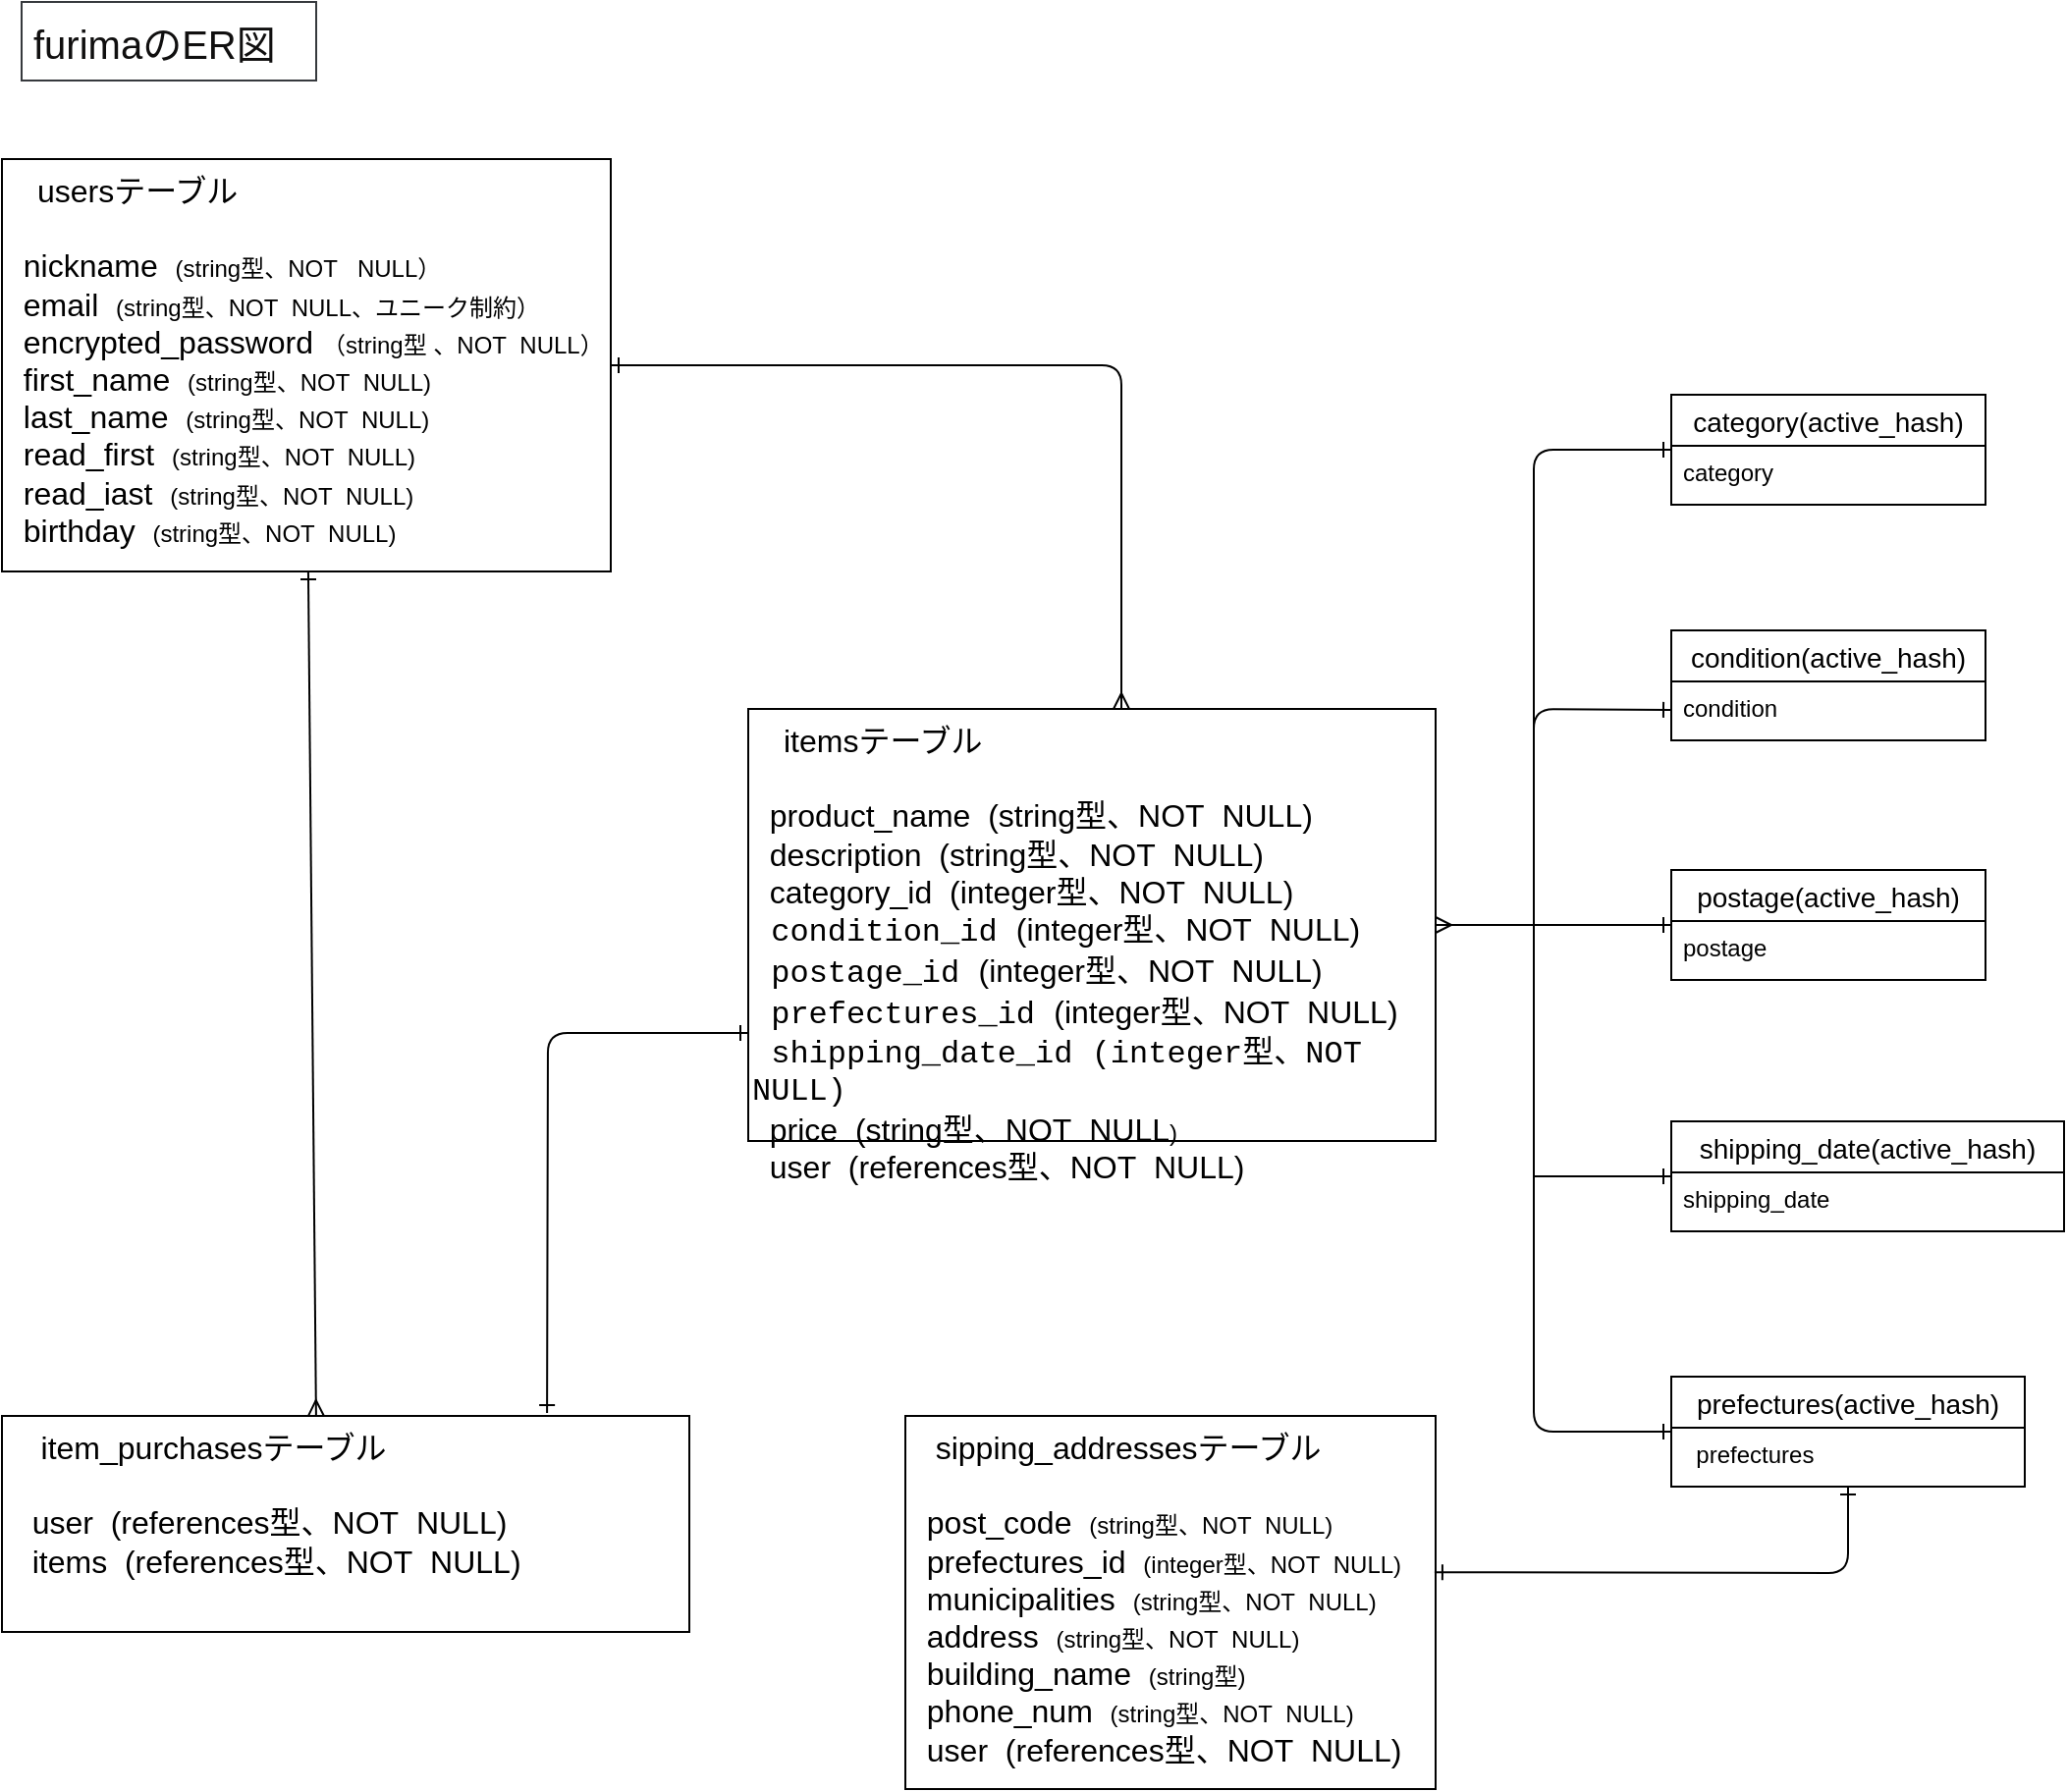 <mxfile>
    <diagram id="Np2Hj9O0chCt1lIOET-2" name="ページ1">
        <mxGraphModel dx="374" dy="772" grid="1" gridSize="10" guides="1" tooltips="1" connect="1" arrows="1" fold="1" page="1" pageScale="1" pageWidth="827" pageHeight="1169" background="none" math="0" shadow="0">
            <root>
                <mxCell id="0"/>
                <mxCell id="1" parent="0"/>
                <mxCell id="99" value="furimaのER図" style="text;spacingLeft=4;spacingRight=4;overflow=hidden;rotatable=0;points=[[0,0.5],[1,0.5]];portConstraint=eastwest;fontSize=20;verticalAlign=middle;fillColor=none;strokeColor=#36393d;fontColor=#100f0f;labelBackgroundColor=none;" parent="1" vertex="1">
                    <mxGeometry x="80" y="80" width="150" height="40" as="geometry"/>
                </mxCell>
                <mxCell id="151" style="edgeStyle=none;html=1;fontSize=16;startArrow=ERone;startFill=0;endArrow=ERmany;endFill=0;labelBackgroundColor=none;" parent="1" source="100" edge="1">
                    <mxGeometry relative="1" as="geometry">
                        <mxPoint x="640" y="440" as="targetPoint"/>
                        <Array as="points">
                            <mxPoint x="640" y="265"/>
                        </Array>
                    </mxGeometry>
                </mxCell>
                <mxCell id="152" style="edgeStyle=none;html=1;fontSize=16;startArrow=ERone;startFill=0;endArrow=ERmany;endFill=0;entryX=0.457;entryY=0;entryDx=0;entryDy=0;entryPerimeter=0;labelBackgroundColor=none;" parent="1" source="100" target="116" edge="1">
                    <mxGeometry relative="1" as="geometry">
                        <mxPoint x="220" y="810" as="targetPoint"/>
                    </mxGeometry>
                </mxCell>
                <mxCell id="100" value="　usersテーブル&lt;br&gt;&lt;br&gt;&amp;nbsp; nickname&amp;nbsp; &lt;font style=&quot;font-size: 12px;&quot;&gt;(string型、NOT&amp;nbsp; &amp;nbsp;NULL）&lt;/font&gt;&lt;br&gt;&amp;nbsp; email&amp;nbsp;&amp;nbsp;&lt;span style=&quot;font-size: 12px;&quot;&gt;(string型、NOT&amp;nbsp; NULL、ユニーク制約）&lt;/span&gt;&lt;br&gt;&amp;nbsp; encrypted_password&amp;nbsp;&lt;font style=&quot;font-size: 12px;&quot;&gt;（string型 、NOT&amp;nbsp; NULL）&lt;/font&gt;&lt;br&gt;&amp;nbsp; first_name&amp;nbsp; &lt;font style=&quot;font-size: 12px;&quot;&gt;(string型、NOT&amp;nbsp; NULL)&lt;/font&gt;&lt;br&gt;&amp;nbsp; last_name&amp;nbsp; &lt;font style=&quot;font-size: 12px;&quot;&gt;(string型、NOT&amp;nbsp; NULL)&lt;br&gt;&lt;/font&gt;&amp;nbsp; read_first&amp;nbsp;&amp;nbsp;&lt;font style=&quot;font-size: 12px;&quot;&gt;(string型、NOT&amp;nbsp; NULL)&lt;br&gt;&lt;/font&gt;&amp;nbsp; read_iast&amp;nbsp;&amp;nbsp;&lt;font style=&quot;font-size: 12px;&quot;&gt;(string型、NOT&amp;nbsp; NULL)&lt;/font&gt;&lt;br&gt;&amp;nbsp; birthday&amp;nbsp; &lt;font style=&quot;font-size: 12px;&quot;&gt;(string型、NOT&amp;nbsp; NULL)&lt;/font&gt;" style="rounded=0;whiteSpace=wrap;html=1;fontSize=16;align=left;verticalAlign=top;direction=west;labelBackgroundColor=none;fillColor=default;" parent="1" vertex="1">
                    <mxGeometry x="70" y="160" width="310" height="210" as="geometry"/>
                </mxCell>
                <mxCell id="153" style="edgeStyle=none;html=1;exitX=0;exitY=0.75;exitDx=0;exitDy=0;entryX=0.793;entryY=-0.014;entryDx=0;entryDy=0;entryPerimeter=0;fontSize=16;startArrow=ERone;startFill=0;endArrow=ERone;endFill=0;labelBackgroundColor=none;" parent="1" source="114" target="116" edge="1">
                    <mxGeometry relative="1" as="geometry">
                        <Array as="points">
                            <mxPoint x="348" y="605"/>
                        </Array>
                    </mxGeometry>
                </mxCell>
                <mxCell id="114" value="　itemsテーブル&lt;br&gt;&lt;br&gt;&amp;nbsp;&lt;font style=&quot;font-size: 16px;&quot;&gt; product_name&amp;nbsp; &lt;font style=&quot;font-size: 16px;&quot;&gt;(string型、NOT&amp;nbsp; NULL)&lt;/font&gt;&lt;br&gt;&amp;nbsp; description&amp;nbsp; &lt;font style=&quot;font-size: 16px;&quot;&gt;(string型、NOT&amp;nbsp; NULL)&lt;/font&gt;&lt;br&gt;&amp;nbsp; &lt;font style=&quot;font-size: 16px;&quot;&gt;category_id&amp;nbsp; (integer型、NOT&amp;nbsp; NULL)&lt;br&gt;&lt;/font&gt;&lt;span style=&quot;font-family: Consolas, &amp;quot;Courier New&amp;quot;, monospace;&quot;&gt;&amp;nbsp;condition_id&amp;nbsp;&lt;/span&gt;(integer型、NOT&amp;nbsp; NULL)&lt;br&gt;&lt;span style=&quot;font-family: Consolas, &amp;quot;Courier New&amp;quot;, monospace;&quot;&gt;&amp;nbsp;&lt;/span&gt;&lt;span style=&quot;font-family: Consolas, &amp;quot;Courier New&amp;quot;, monospace;&quot;&gt;postage_id&amp;nbsp;&lt;/span&gt;(integer型、NOT&amp;nbsp; NULL)&lt;br&gt;&lt;span style=&quot;font-family: Consolas, &amp;quot;Courier New&amp;quot;, monospace;&quot;&gt;&amp;nbsp;prefectures&lt;/span&gt;&lt;span style=&quot;font-family: Consolas, &amp;quot;Courier New&amp;quot;, monospace;&quot;&gt;_id&amp;nbsp;&lt;/span&gt;(integer型、NOT&amp;nbsp; NULL)&lt;br&gt;&lt;/font&gt;&lt;div style=&quot;font-family: Consolas, &amp;quot;Courier New&amp;quot;, monospace; line-height: 19px;&quot;&gt;&lt;font style=&quot;font-size: 16px;&quot;&gt;&amp;nbsp;shipping_date_id (integer型、NOT NULL)&lt;/font&gt;&lt;/div&gt;&lt;font style=&quot;font-size: 16px;&quot;&gt;&amp;nbsp; price&amp;nbsp; &lt;font style=&quot;font-size: 16px;&quot;&gt;(string型、NOT&amp;nbsp; NULL&lt;/font&gt;&lt;/font&gt;&lt;font style=&quot;font-size: 12px;&quot;&gt;)&lt;/font&gt;&lt;br&gt;&amp;nbsp; user&amp;nbsp; (references型、NOT&amp;nbsp; NULL)" style="rounded=0;whiteSpace=wrap;html=1;fontSize=16;align=left;verticalAlign=top;labelBackgroundColor=none;" parent="1" vertex="1">
                    <mxGeometry x="450" y="440" width="350" height="220" as="geometry"/>
                </mxCell>
                <mxCell id="116" value="&amp;nbsp; &amp;nbsp; item_purchasesテーブル&lt;br&gt;&lt;br&gt;&amp;nbsp;&amp;nbsp;&amp;nbsp;user&amp;nbsp; (references型、NOT&amp;nbsp; NULL)&lt;br&gt;&amp;nbsp; &amp;nbsp;items&amp;nbsp; (references型、NOT&amp;nbsp; NULL)" style="rounded=0;whiteSpace=wrap;html=1;fontSize=16;align=left;verticalAlign=top;labelBackgroundColor=none;" parent="1" vertex="1">
                    <mxGeometry x="70" y="800" width="350" height="110" as="geometry"/>
                </mxCell>
                <mxCell id="117" value="&amp;nbsp; &amp;nbsp;sipping_addresses&lt;span style=&quot;background-color: initial;&quot;&gt;テーブル&lt;/span&gt;&lt;br&gt;&lt;br&gt;&amp;nbsp; post_code&amp;nbsp;&amp;nbsp;&lt;font style=&quot;font-size: 12px;&quot;&gt;(string型、NOT&amp;nbsp; NULL)&lt;/font&gt;&lt;br&gt;&amp;nbsp; prefectures_id&amp;nbsp;&amp;nbsp;&lt;font style=&quot;font-size: 12px;&quot;&gt;(integer型、NOT&amp;nbsp; NULL)&lt;/font&gt;&lt;br&gt;&amp;nbsp; municipalities&amp;nbsp;&amp;nbsp;&lt;font style=&quot;font-size: 12px;&quot;&gt;(string型、NOT&amp;nbsp; NULL)&lt;/font&gt;&lt;br&gt;&amp;nbsp; address&amp;nbsp;&amp;nbsp;&lt;font style=&quot;font-size: 12px;&quot;&gt;(string型、NOT&amp;nbsp; NULL)&lt;/font&gt;&lt;br&gt;&amp;nbsp; building_name&amp;nbsp;&amp;nbsp;&lt;font style=&quot;font-size: 12px;&quot;&gt;(string型)&lt;/font&gt;&lt;br&gt;&amp;nbsp; phone_num&amp;nbsp;&amp;nbsp;&lt;font style=&quot;font-size: 12px;&quot;&gt;(string型、NOT&amp;nbsp; NULL)&lt;br&gt;&lt;span style=&quot;font-size: 16px;&quot;&gt;&amp;nbsp; user&amp;nbsp; (references型、NOT&amp;nbsp; NULL)&lt;/span&gt;&lt;br&gt;&lt;/font&gt;" style="rounded=0;whiteSpace=wrap;html=1;fontSize=16;align=left;verticalAlign=top;labelBackgroundColor=none;" parent="1" vertex="1">
                    <mxGeometry x="530" y="800" width="270" height="190" as="geometry"/>
                </mxCell>
                <mxCell id="189" style="edgeStyle=none;html=1;entryX=0.998;entryY=0.419;entryDx=0;entryDy=0;fontSize=16;startArrow=ERone;startFill=0;endArrow=ERone;endFill=0;entryPerimeter=0;labelBackgroundColor=none;" parent="1" source="155" target="117" edge="1">
                    <mxGeometry relative="1" as="geometry">
                        <Array as="points">
                            <mxPoint x="1010" y="880"/>
                        </Array>
                    </mxGeometry>
                </mxCell>
                <mxCell id="190" style="edgeStyle=none;html=1;fontSize=16;startArrow=ERone;startFill=0;endArrow=none;endFill=0;labelBackgroundColor=none;" parent="1" source="155" edge="1">
                    <mxGeometry relative="1" as="geometry">
                        <mxPoint x="850" y="550" as="targetPoint"/>
                        <Array as="points">
                            <mxPoint x="850" y="808"/>
                        </Array>
                    </mxGeometry>
                </mxCell>
                <mxCell id="155" value="prefectures(active_hash)" style="swimlane;fontStyle=0;childLayout=stackLayout;horizontal=1;startSize=26;horizontalStack=0;resizeParent=1;resizeParentMax=0;resizeLast=0;collapsible=1;marginBottom=0;align=center;fontSize=14;labelBackgroundColor=none;" parent="1" vertex="1">
                    <mxGeometry x="920" y="780" width="180" height="56" as="geometry"/>
                </mxCell>
                <mxCell id="156" value="  prefectures" style="text;strokeColor=default;fillColor=default;spacingLeft=4;spacingRight=4;overflow=hidden;rotatable=0;points=[[0,0.5],[1,0.5]];portConstraint=eastwest;fontSize=12;labelBackgroundColor=none;" parent="155" vertex="1">
                    <mxGeometry y="26" width="180" height="30" as="geometry"/>
                </mxCell>
                <mxCell id="185" style="edgeStyle=none;html=1;fontSize=16;startArrow=ERone;startFill=0;endArrow=ERmany;endFill=0;labelBackgroundColor=none;" parent="1" source="163" target="114" edge="1">
                    <mxGeometry relative="1" as="geometry">
                        <mxPoint x="810" y="540" as="targetPoint"/>
                    </mxGeometry>
                </mxCell>
                <mxCell id="163" value="postage(active_hash)" style="swimlane;fontStyle=0;childLayout=stackLayout;horizontal=1;startSize=26;horizontalStack=0;resizeParent=1;resizeParentMax=0;resizeLast=0;collapsible=1;marginBottom=0;align=center;fontSize=14;labelBackgroundColor=none;" parent="1" vertex="1">
                    <mxGeometry x="920" y="522" width="160" height="56" as="geometry"/>
                </mxCell>
                <mxCell id="164" value="postage" style="text;strokeColor=default;fillColor=default;spacingLeft=4;spacingRight=4;overflow=hidden;rotatable=0;points=[[0,0.5],[1,0.5]];portConstraint=eastwest;fontSize=12;labelBackgroundColor=none;" parent="163" vertex="1">
                    <mxGeometry y="26" width="160" height="30" as="geometry"/>
                </mxCell>
                <mxCell id="167" value="condition(active_hash)" style="swimlane;fontStyle=0;childLayout=stackLayout;horizontal=1;startSize=26;horizontalStack=0;resizeParent=1;resizeParentMax=0;resizeLast=0;collapsible=1;marginBottom=0;align=center;fontSize=14;labelBackgroundColor=none;" parent="1" vertex="1">
                    <mxGeometry x="920" y="400" width="160" height="56" as="geometry"/>
                </mxCell>
                <mxCell id="168" value="condition" style="text;strokeColor=default;fillColor=default;spacingLeft=4;spacingRight=4;overflow=hidden;rotatable=0;points=[[0,0.5],[1,0.5]];portConstraint=eastwest;fontSize=12;labelBackgroundColor=none;" parent="167" vertex="1">
                    <mxGeometry y="26" width="160" height="30" as="geometry"/>
                </mxCell>
                <mxCell id="183" style="edgeStyle=none;html=1;fontSize=16;startArrow=ERone;startFill=0;endArrow=none;endFill=0;labelBackgroundColor=none;" parent="1" source="171" edge="1">
                    <mxGeometry relative="1" as="geometry">
                        <mxPoint x="850" y="450" as="targetPoint"/>
                        <Array as="points">
                            <mxPoint x="850" y="308"/>
                        </Array>
                    </mxGeometry>
                </mxCell>
                <mxCell id="171" value="category(active_hash)" style="swimlane;fontStyle=0;childLayout=stackLayout;horizontal=1;startSize=26;horizontalStack=0;resizeParent=1;resizeParentMax=0;resizeLast=0;collapsible=1;marginBottom=0;align=center;fontSize=14;labelBackgroundColor=none;" parent="1" vertex="1">
                    <mxGeometry x="920" y="280" width="160" height="56" as="geometry"/>
                </mxCell>
                <mxCell id="172" value="category" style="text;strokeColor=default;fillColor=default;spacingLeft=4;spacingRight=4;overflow=hidden;rotatable=0;points=[[0,0.5],[1,0.5]];portConstraint=eastwest;fontSize=12;labelBackgroundColor=none;" parent="171" vertex="1">
                    <mxGeometry y="26" width="160" height="30" as="geometry"/>
                </mxCell>
                <mxCell id="191" style="edgeStyle=none;html=1;fontSize=16;startArrow=ERone;startFill=0;endArrow=none;endFill=0;labelBackgroundColor=none;" parent="1" source="180" edge="1">
                    <mxGeometry relative="1" as="geometry">
                        <mxPoint x="850" y="678" as="targetPoint"/>
                    </mxGeometry>
                </mxCell>
                <mxCell id="180" value="shipping_date(active_hash)" style="swimlane;fontStyle=0;childLayout=stackLayout;horizontal=1;startSize=26;horizontalStack=0;resizeParent=1;resizeParentMax=0;resizeLast=0;collapsible=1;marginBottom=0;align=center;fontSize=14;labelBackgroundColor=none;" parent="1" vertex="1">
                    <mxGeometry x="920" y="650" width="200" height="56" as="geometry"/>
                </mxCell>
                <mxCell id="181" value="shipping_date" style="text;strokeColor=default;fillColor=default;spacingLeft=4;spacingRight=4;overflow=hidden;rotatable=0;points=[[0,0.5],[1,0.5]];portConstraint=eastwest;fontSize=12;labelBackgroundColor=none;" parent="180" vertex="1">
                    <mxGeometry y="26" width="200" height="30" as="geometry"/>
                </mxCell>
                <mxCell id="184" style="edgeStyle=none;html=1;fontSize=16;startArrow=ERone;startFill=0;endArrow=none;endFill=0;labelBackgroundColor=none;" parent="1" source="168" edge="1">
                    <mxGeometry relative="1" as="geometry">
                        <mxPoint x="850" y="550" as="targetPoint"/>
                        <Array as="points">
                            <mxPoint x="850" y="440"/>
                        </Array>
                    </mxGeometry>
                </mxCell>
            </root>
        </mxGraphModel>
    </diagram>
</mxfile>